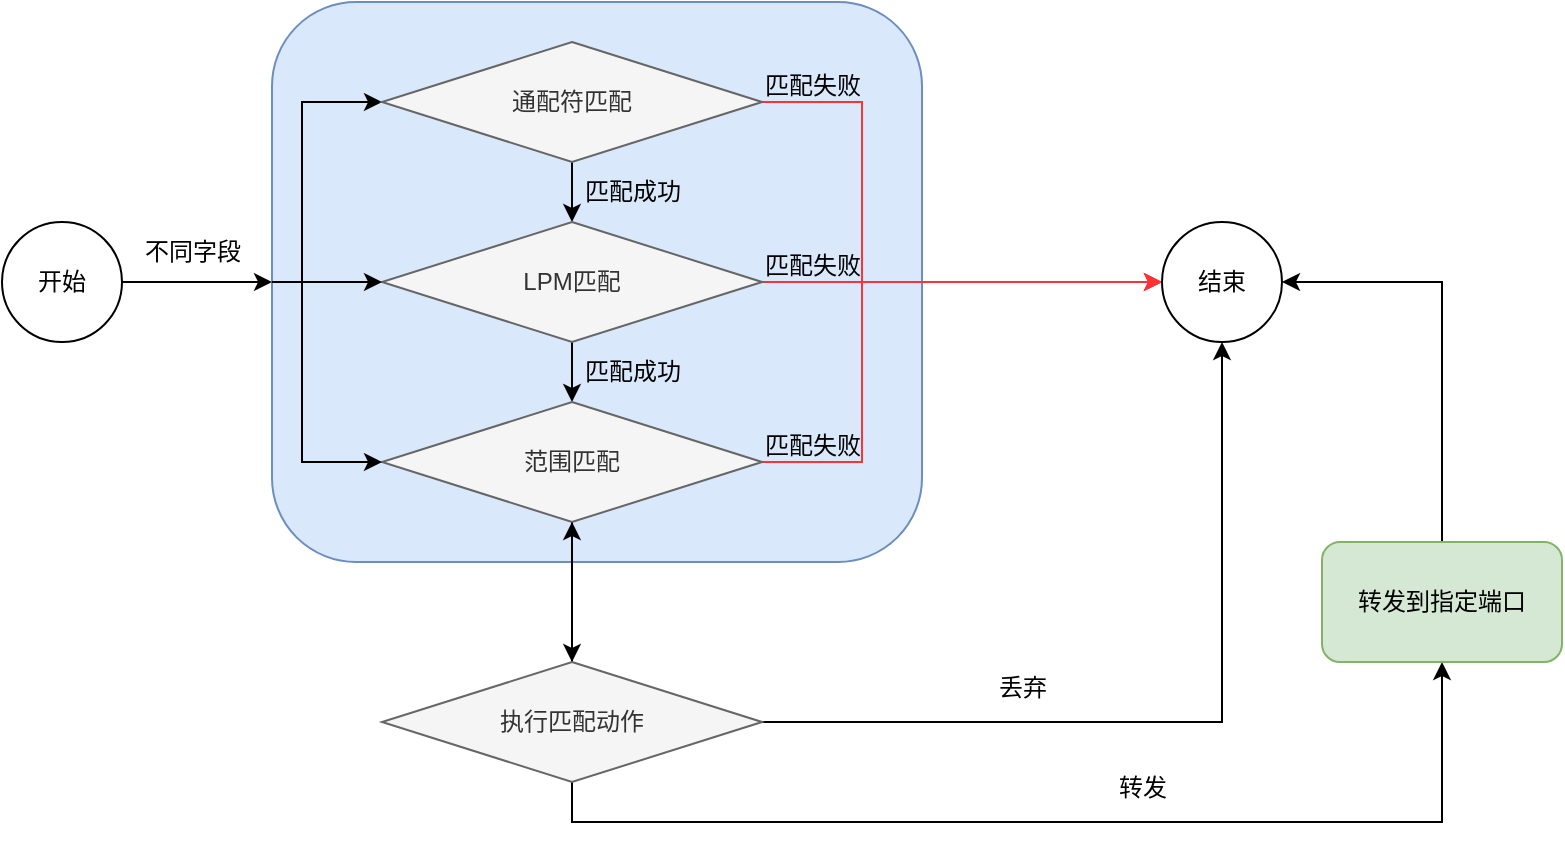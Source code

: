 <mxfile version="21.6.9" type="github">
  <diagram name="第 1 页" id="0Hrfp5vMZ5VoVd80cVFd">
    <mxGraphModel dx="1379" dy="751" grid="1" gridSize="10" guides="1" tooltips="1" connect="1" arrows="1" fold="1" page="1" pageScale="1" pageWidth="827" pageHeight="1169" math="0" shadow="0">
      <root>
        <mxCell id="0" />
        <mxCell id="1" parent="0" />
        <mxCell id="x628Zjru1eTNa4HJ0cl9-9" value="" style="rounded=1;whiteSpace=wrap;html=1;fillColor=#dae8fc;strokeColor=#6c8ebf;" vertex="1" parent="1">
          <mxGeometry x="165" y="290" width="325" height="280" as="geometry" />
        </mxCell>
        <mxCell id="x628Zjru1eTNa4HJ0cl9-10" style="edgeStyle=orthogonalEdgeStyle;rounded=0;orthogonalLoop=1;jettySize=auto;html=1;exitX=0;exitY=0.5;exitDx=0;exitDy=0;entryX=0;entryY=0.5;entryDx=0;entryDy=0;" edge="1" parent="1" source="x628Zjru1eTNa4HJ0cl9-9" target="x628Zjru1eTNa4HJ0cl9-5">
          <mxGeometry relative="1" as="geometry">
            <Array as="points">
              <mxPoint x="180" y="430" />
              <mxPoint x="180" y="340" />
            </Array>
          </mxGeometry>
        </mxCell>
        <mxCell id="x628Zjru1eTNa4HJ0cl9-14" style="edgeStyle=orthogonalEdgeStyle;rounded=0;orthogonalLoop=1;jettySize=auto;html=1;exitX=1;exitY=0.5;exitDx=0;exitDy=0;entryX=0;entryY=0.5;entryDx=0;entryDy=0;" edge="1" parent="1" source="x628Zjru1eTNa4HJ0cl9-1" target="x628Zjru1eTNa4HJ0cl9-9">
          <mxGeometry relative="1" as="geometry" />
        </mxCell>
        <mxCell id="x628Zjru1eTNa4HJ0cl9-1" value="开始" style="ellipse;whiteSpace=wrap;html=1;aspect=fixed;" vertex="1" parent="1">
          <mxGeometry x="30" y="400" width="60" height="60" as="geometry" />
        </mxCell>
        <mxCell id="x628Zjru1eTNa4HJ0cl9-17" style="edgeStyle=orthogonalEdgeStyle;rounded=0;orthogonalLoop=1;jettySize=auto;html=1;exitX=1;exitY=0.5;exitDx=0;exitDy=0;entryX=0;entryY=0.5;entryDx=0;entryDy=0;strokeColor=#FF3333;" edge="1" parent="1" source="x628Zjru1eTNa4HJ0cl9-5" target="x628Zjru1eTNa4HJ0cl9-16">
          <mxGeometry relative="1" as="geometry">
            <Array as="points">
              <mxPoint x="460" y="340" />
              <mxPoint x="460" y="430" />
            </Array>
          </mxGeometry>
        </mxCell>
        <mxCell id="x628Zjru1eTNa4HJ0cl9-23" style="edgeStyle=orthogonalEdgeStyle;rounded=0;orthogonalLoop=1;jettySize=auto;html=1;exitX=0.5;exitY=1;exitDx=0;exitDy=0;" edge="1" parent="1" source="x628Zjru1eTNa4HJ0cl9-5" target="x628Zjru1eTNa4HJ0cl9-6">
          <mxGeometry relative="1" as="geometry" />
        </mxCell>
        <mxCell id="x628Zjru1eTNa4HJ0cl9-5" value="通配符匹配" style="rhombus;whiteSpace=wrap;html=1;fillColor=#f5f5f5;strokeColor=#666666;fontColor=#333333;" vertex="1" parent="1">
          <mxGeometry x="220" y="310" width="190" height="60" as="geometry" />
        </mxCell>
        <mxCell id="x628Zjru1eTNa4HJ0cl9-18" style="edgeStyle=orthogonalEdgeStyle;rounded=0;orthogonalLoop=1;jettySize=auto;html=1;exitX=1;exitY=0.5;exitDx=0;exitDy=0;entryX=0;entryY=0.5;entryDx=0;entryDy=0;strokeColor=#FF3333;" edge="1" parent="1" source="x628Zjru1eTNa4HJ0cl9-6" target="x628Zjru1eTNa4HJ0cl9-16">
          <mxGeometry relative="1" as="geometry" />
        </mxCell>
        <mxCell id="x628Zjru1eTNa4HJ0cl9-25" style="edgeStyle=orthogonalEdgeStyle;rounded=0;orthogonalLoop=1;jettySize=auto;html=1;exitX=0.5;exitY=1;exitDx=0;exitDy=0;" edge="1" parent="1" source="x628Zjru1eTNa4HJ0cl9-6" target="x628Zjru1eTNa4HJ0cl9-7">
          <mxGeometry relative="1" as="geometry" />
        </mxCell>
        <mxCell id="x628Zjru1eTNa4HJ0cl9-6" value="LPM匹配" style="rhombus;whiteSpace=wrap;html=1;fillColor=#f5f5f5;strokeColor=#666666;fontColor=#333333;" vertex="1" parent="1">
          <mxGeometry x="220" y="400" width="190" height="60" as="geometry" />
        </mxCell>
        <mxCell id="x628Zjru1eTNa4HJ0cl9-19" style="edgeStyle=orthogonalEdgeStyle;rounded=0;orthogonalLoop=1;jettySize=auto;html=1;exitX=1;exitY=0.5;exitDx=0;exitDy=0;entryX=0;entryY=0.5;entryDx=0;entryDy=0;strokeColor=#FF3333;" edge="1" parent="1" source="x628Zjru1eTNa4HJ0cl9-7" target="x628Zjru1eTNa4HJ0cl9-16">
          <mxGeometry relative="1" as="geometry">
            <Array as="points">
              <mxPoint x="460" y="520" />
              <mxPoint x="460" y="430" />
            </Array>
          </mxGeometry>
        </mxCell>
        <mxCell id="x628Zjru1eTNa4HJ0cl9-27" style="edgeStyle=orthogonalEdgeStyle;rounded=0;orthogonalLoop=1;jettySize=auto;html=1;exitX=0.5;exitY=1;exitDx=0;exitDy=0;" edge="1" parent="1" source="x628Zjru1eTNa4HJ0cl9-7">
          <mxGeometry relative="1" as="geometry">
            <mxPoint x="315" y="620" as="targetPoint" />
          </mxGeometry>
        </mxCell>
        <mxCell id="x628Zjru1eTNa4HJ0cl9-7" value="范围匹配" style="rhombus;whiteSpace=wrap;html=1;fillColor=#f5f5f5;strokeColor=#666666;fontColor=#333333;" vertex="1" parent="1">
          <mxGeometry x="220" y="490" width="190" height="60" as="geometry" />
        </mxCell>
        <mxCell id="x628Zjru1eTNa4HJ0cl9-12" value="" style="endArrow=classic;html=1;rounded=0;exitX=0;exitY=0.5;exitDx=0;exitDy=0;entryX=0;entryY=0.5;entryDx=0;entryDy=0;" edge="1" parent="1" source="x628Zjru1eTNa4HJ0cl9-9" target="x628Zjru1eTNa4HJ0cl9-6">
          <mxGeometry width="50" height="50" relative="1" as="geometry">
            <mxPoint x="-30" y="510" as="sourcePoint" />
            <mxPoint x="20" y="460" as="targetPoint" />
          </mxGeometry>
        </mxCell>
        <mxCell id="x628Zjru1eTNa4HJ0cl9-13" style="edgeStyle=orthogonalEdgeStyle;rounded=0;orthogonalLoop=1;jettySize=auto;html=1;exitX=0;exitY=0.5;exitDx=0;exitDy=0;entryX=0;entryY=0.5;entryDx=0;entryDy=0;" edge="1" parent="1">
          <mxGeometry relative="1" as="geometry">
            <mxPoint x="165" y="430" as="sourcePoint" />
            <mxPoint x="220" y="520" as="targetPoint" />
            <Array as="points">
              <mxPoint x="180" y="430" />
              <mxPoint x="180" y="520" />
            </Array>
          </mxGeometry>
        </mxCell>
        <mxCell id="x628Zjru1eTNa4HJ0cl9-15" value="不同字段" style="text;html=1;align=center;verticalAlign=middle;resizable=0;points=[];autosize=1;strokeColor=none;fillColor=none;" vertex="1" parent="1">
          <mxGeometry x="90" y="400" width="70" height="30" as="geometry" />
        </mxCell>
        <mxCell id="x628Zjru1eTNa4HJ0cl9-16" value="结束" style="ellipse;whiteSpace=wrap;html=1;aspect=fixed;" vertex="1" parent="1">
          <mxGeometry x="610" y="400" width="60" height="60" as="geometry" />
        </mxCell>
        <mxCell id="x628Zjru1eTNa4HJ0cl9-20" value="匹配失败" style="text;html=1;align=center;verticalAlign=middle;resizable=0;points=[];autosize=1;strokeColor=none;fillColor=none;" vertex="1" parent="1">
          <mxGeometry x="400" y="317" width="70" height="30" as="geometry" />
        </mxCell>
        <mxCell id="x628Zjru1eTNa4HJ0cl9-21" value="匹配失败" style="text;html=1;align=center;verticalAlign=middle;resizable=0;points=[];autosize=1;strokeColor=none;fillColor=none;" vertex="1" parent="1">
          <mxGeometry x="400" y="407" width="70" height="30" as="geometry" />
        </mxCell>
        <mxCell id="x628Zjru1eTNa4HJ0cl9-22" value="匹配失败" style="text;html=1;align=center;verticalAlign=middle;resizable=0;points=[];autosize=1;strokeColor=none;fillColor=none;" vertex="1" parent="1">
          <mxGeometry x="400" y="497" width="70" height="30" as="geometry" />
        </mxCell>
        <mxCell id="x628Zjru1eTNa4HJ0cl9-24" value="匹配成功" style="text;html=1;align=center;verticalAlign=middle;resizable=0;points=[];autosize=1;strokeColor=none;fillColor=none;" vertex="1" parent="1">
          <mxGeometry x="310" y="370" width="70" height="30" as="geometry" />
        </mxCell>
        <mxCell id="x628Zjru1eTNa4HJ0cl9-26" value="匹配成功" style="text;html=1;align=center;verticalAlign=middle;resizable=0;points=[];autosize=1;strokeColor=none;fillColor=none;" vertex="1" parent="1">
          <mxGeometry x="310" y="460" width="70" height="30" as="geometry" />
        </mxCell>
        <mxCell id="x628Zjru1eTNa4HJ0cl9-30" value="" style="edgeStyle=orthogonalEdgeStyle;rounded=0;orthogonalLoop=1;jettySize=auto;html=1;" edge="1" parent="1" source="x628Zjru1eTNa4HJ0cl9-29" target="x628Zjru1eTNa4HJ0cl9-7">
          <mxGeometry relative="1" as="geometry" />
        </mxCell>
        <mxCell id="x628Zjru1eTNa4HJ0cl9-31" style="edgeStyle=orthogonalEdgeStyle;rounded=0;orthogonalLoop=1;jettySize=auto;html=1;exitX=1;exitY=0.5;exitDx=0;exitDy=0;" edge="1" parent="1" source="x628Zjru1eTNa4HJ0cl9-29" target="x628Zjru1eTNa4HJ0cl9-16">
          <mxGeometry relative="1" as="geometry" />
        </mxCell>
        <mxCell id="x628Zjru1eTNa4HJ0cl9-34" style="edgeStyle=orthogonalEdgeStyle;rounded=0;orthogonalLoop=1;jettySize=auto;html=1;exitX=0.5;exitY=1;exitDx=0;exitDy=0;entryX=0.5;entryY=1;entryDx=0;entryDy=0;" edge="1" parent="1" source="x628Zjru1eTNa4HJ0cl9-29" target="x628Zjru1eTNa4HJ0cl9-33">
          <mxGeometry relative="1" as="geometry" />
        </mxCell>
        <mxCell id="x628Zjru1eTNa4HJ0cl9-29" value="执行匹配动作" style="rhombus;whiteSpace=wrap;html=1;fillColor=#f5f5f5;strokeColor=#666666;fontColor=#333333;" vertex="1" parent="1">
          <mxGeometry x="220" y="620" width="190" height="60" as="geometry" />
        </mxCell>
        <mxCell id="x628Zjru1eTNa4HJ0cl9-32" value="丢弃" style="text;html=1;align=center;verticalAlign=middle;resizable=0;points=[];autosize=1;strokeColor=none;fillColor=none;" vertex="1" parent="1">
          <mxGeometry x="515" y="618" width="50" height="30" as="geometry" />
        </mxCell>
        <mxCell id="x628Zjru1eTNa4HJ0cl9-36" style="edgeStyle=orthogonalEdgeStyle;rounded=0;orthogonalLoop=1;jettySize=auto;html=1;exitX=0.5;exitY=0;exitDx=0;exitDy=0;entryX=1;entryY=0.5;entryDx=0;entryDy=0;" edge="1" parent="1" source="x628Zjru1eTNa4HJ0cl9-33" target="x628Zjru1eTNa4HJ0cl9-16">
          <mxGeometry relative="1" as="geometry" />
        </mxCell>
        <mxCell id="x628Zjru1eTNa4HJ0cl9-33" value="转发到指定端口" style="rounded=1;whiteSpace=wrap;html=1;fillColor=#d5e8d4;strokeColor=#82b366;" vertex="1" parent="1">
          <mxGeometry x="690" y="560" width="120" height="60" as="geometry" />
        </mxCell>
        <mxCell id="x628Zjru1eTNa4HJ0cl9-35" value="转发" style="text;html=1;align=center;verticalAlign=middle;resizable=0;points=[];autosize=1;strokeColor=none;fillColor=none;" vertex="1" parent="1">
          <mxGeometry x="575" y="668" width="50" height="30" as="geometry" />
        </mxCell>
      </root>
    </mxGraphModel>
  </diagram>
</mxfile>
